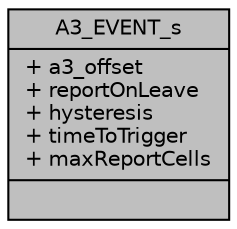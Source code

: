 digraph "A3_EVENT_s"
{
 // LATEX_PDF_SIZE
  edge [fontname="Helvetica",fontsize="10",labelfontname="Helvetica",labelfontsize="10"];
  node [fontname="Helvetica",fontsize="10",shape=record];
  Node1 [label="{A3_EVENT_s\n|+ a3_offset\l+ reportOnLeave\l+ hysteresis\l+ timeToTrigger\l+ maxReportCells\l|}",height=0.2,width=0.4,color="black", fillcolor="grey75", style="filled", fontcolor="black",tooltip=" "];
}
